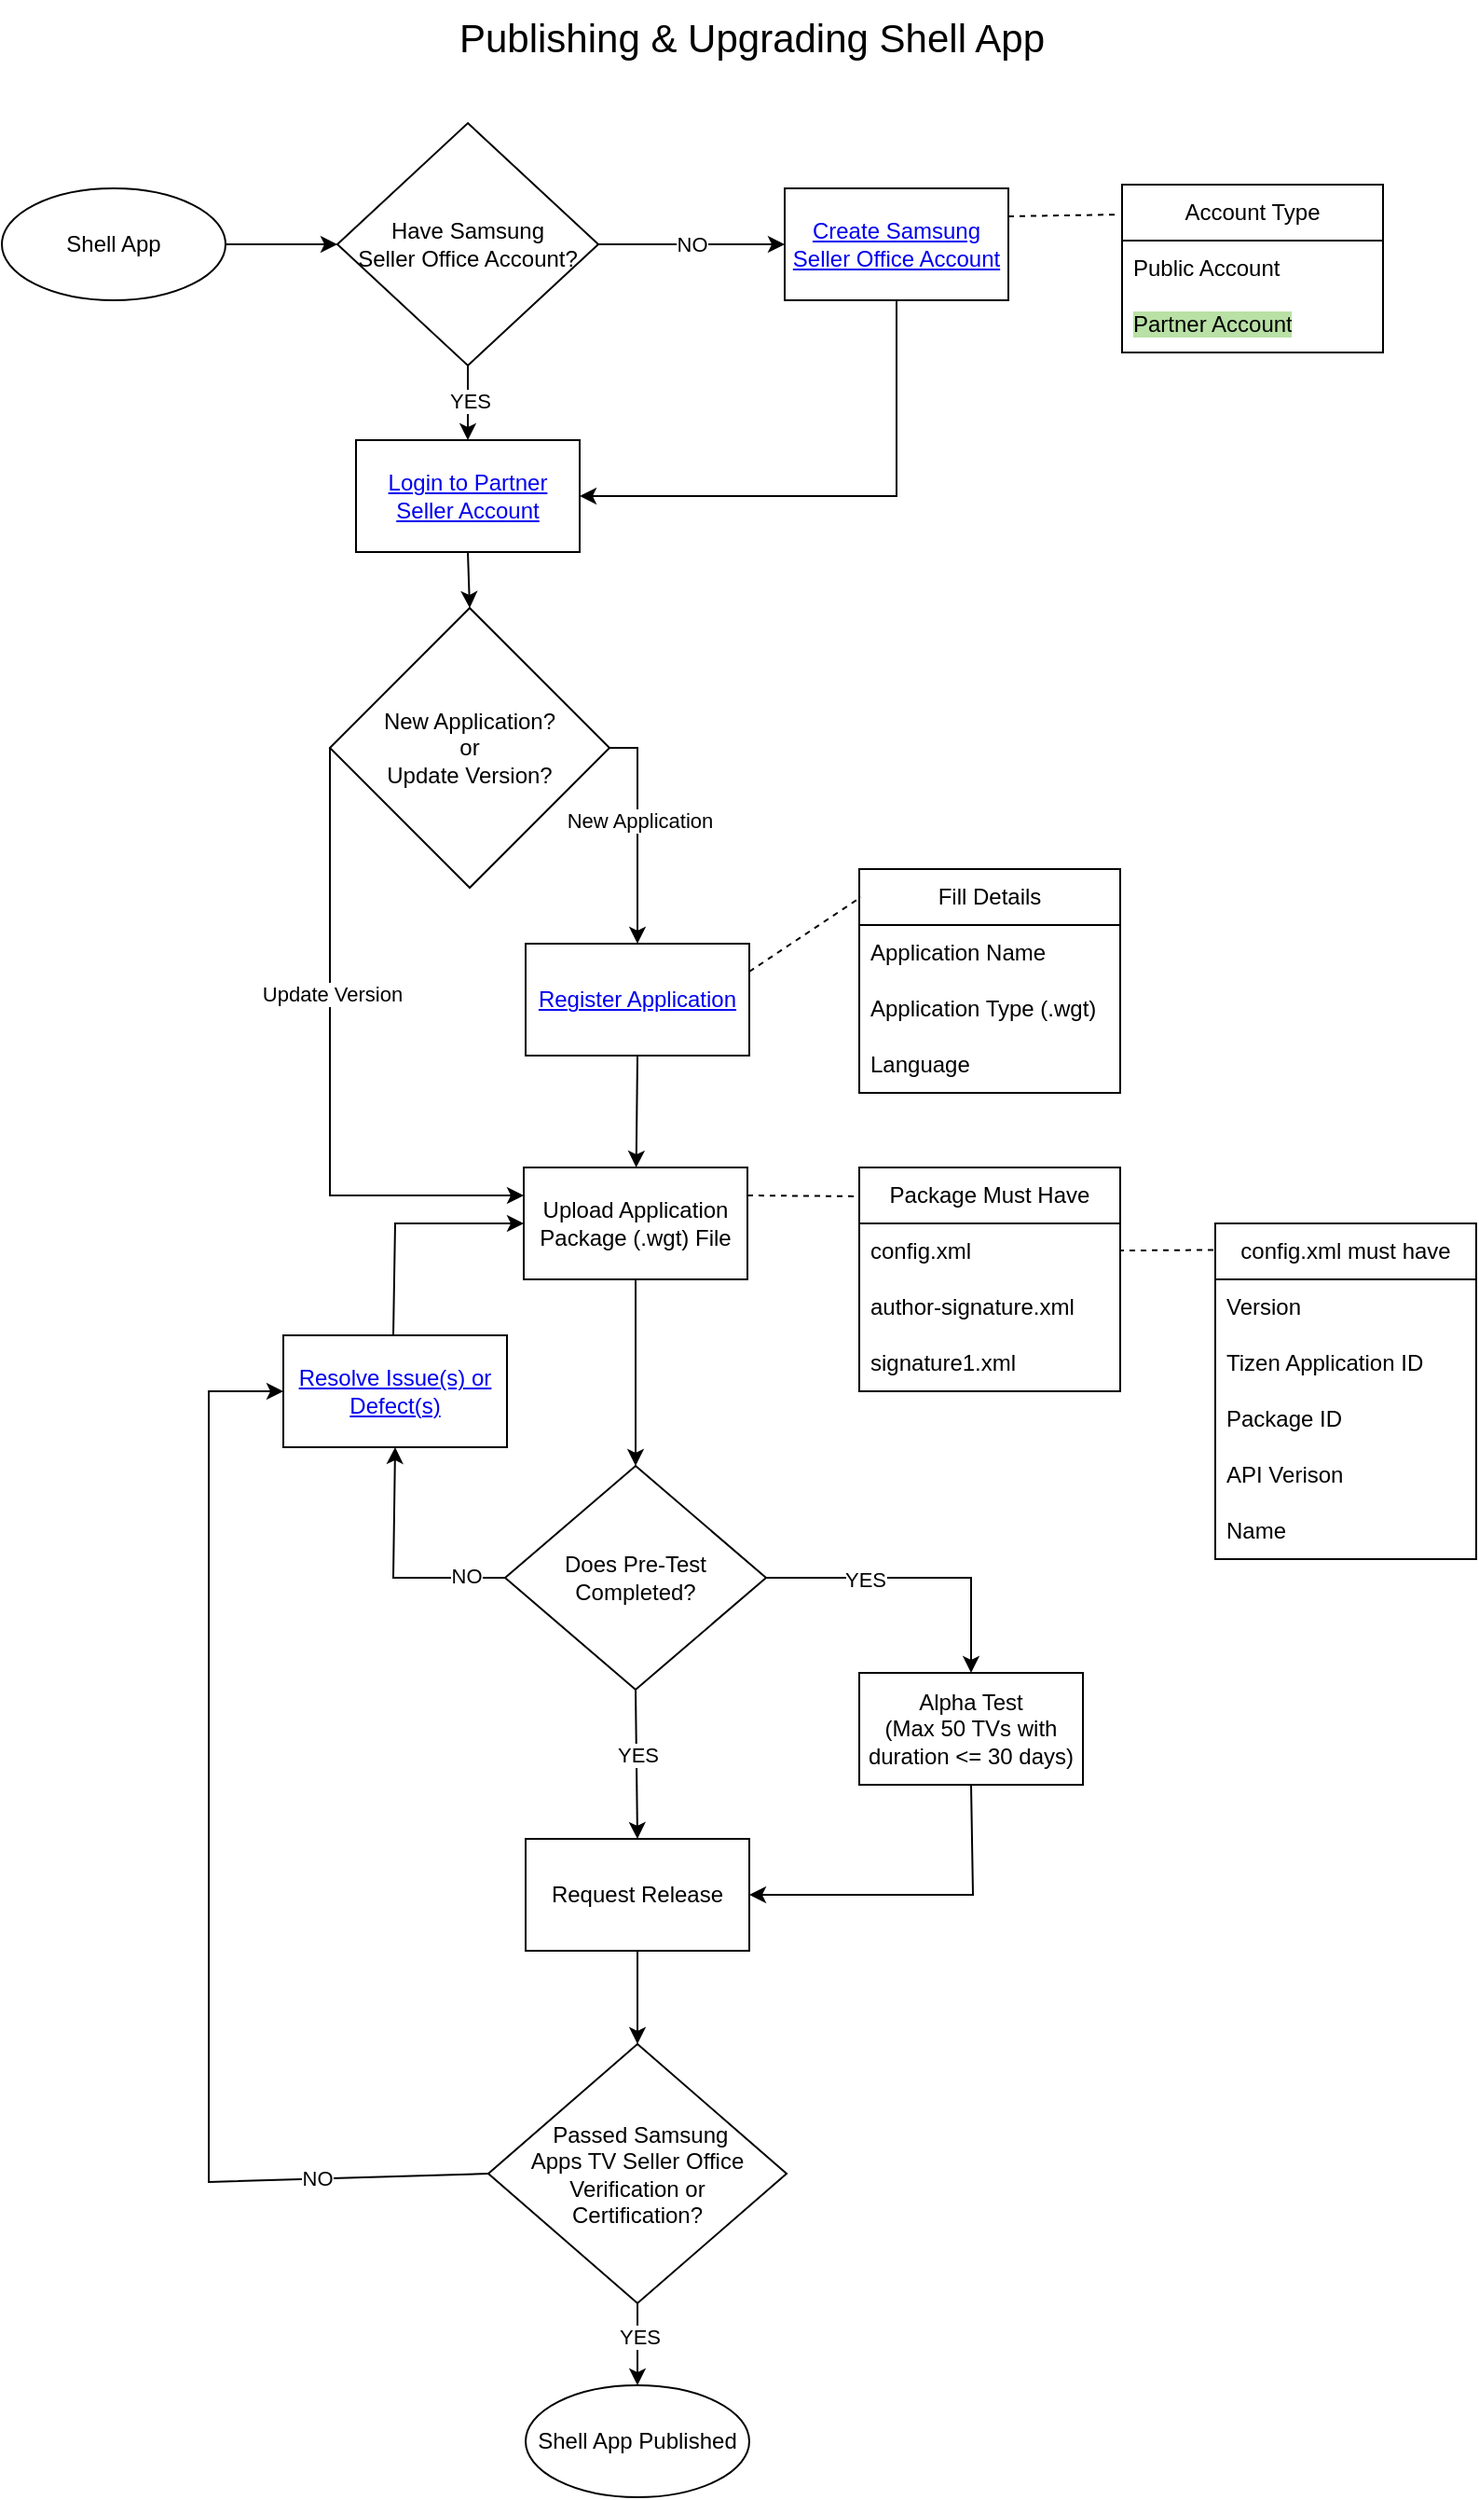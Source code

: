 <mxfile version="20.8.15" type="github">
  <diagram id="C5RBs43oDa-KdzZeNtuy" name="Page-1">
    <mxGraphModel dx="1306" dy="726" grid="1" gridSize="10" guides="1" tooltips="1" connect="1" arrows="1" fold="1" page="1" pageScale="1" pageWidth="900" pageHeight="1600" math="0" shadow="0">
      <root>
        <mxCell id="WIyWlLk6GJQsqaUBKTNV-0" />
        <mxCell id="WIyWlLk6GJQsqaUBKTNV-1" parent="WIyWlLk6GJQsqaUBKTNV-0" />
        <mxCell id="8ZYj_ryop38k5bYqxM0Q-2" style="edgeStyle=orthogonalEdgeStyle;rounded=0;orthogonalLoop=1;jettySize=auto;html=1;exitX=1;exitY=0.5;exitDx=0;exitDy=0;entryX=0;entryY=0.5;entryDx=0;entryDy=0;" parent="WIyWlLk6GJQsqaUBKTNV-1" source="8ZYj_ryop38k5bYqxM0Q-0" target="8ZYj_ryop38k5bYqxM0Q-1" edge="1">
          <mxGeometry relative="1" as="geometry" />
        </mxCell>
        <mxCell id="8ZYj_ryop38k5bYqxM0Q-0" value="Shell App" style="ellipse;whiteSpace=wrap;html=1;" parent="WIyWlLk6GJQsqaUBKTNV-1" vertex="1">
          <mxGeometry x="49" y="126" width="120" height="60" as="geometry" />
        </mxCell>
        <mxCell id="8ZYj_ryop38k5bYqxM0Q-4" value="NO" style="edgeStyle=orthogonalEdgeStyle;rounded=0;orthogonalLoop=1;jettySize=auto;html=1;exitX=1;exitY=0.5;exitDx=0;exitDy=0;entryX=0;entryY=0.5;entryDx=0;entryDy=0;" parent="WIyWlLk6GJQsqaUBKTNV-1" source="8ZYj_ryop38k5bYqxM0Q-1" target="8ZYj_ryop38k5bYqxM0Q-3" edge="1">
          <mxGeometry relative="1" as="geometry" />
        </mxCell>
        <mxCell id="8ZYj_ryop38k5bYqxM0Q-1" value="Have Samsung&lt;br&gt;Seller Office Account?" style="rhombus;whiteSpace=wrap;html=1;" parent="WIyWlLk6GJQsqaUBKTNV-1" vertex="1">
          <mxGeometry x="229" y="91" width="140" height="130" as="geometry" />
        </mxCell>
        <mxCell id="8ZYj_ryop38k5bYqxM0Q-3" value="&lt;a href=&quot;https://developer.samsung.com/signage/distribute/seller-office/membership/becoming-seller-office-member.html&quot;&gt;Create Samsung Seller Office Account&lt;/a&gt;" style="rounded=0;whiteSpace=wrap;html=1;" parent="WIyWlLk6GJQsqaUBKTNV-1" vertex="1">
          <mxGeometry x="469" y="126" width="120" height="60" as="geometry" />
        </mxCell>
        <mxCell id="8ZYj_ryop38k5bYqxM0Q-7" value="" style="endArrow=classic;html=1;rounded=0;exitX=0.5;exitY=1;exitDx=0;exitDy=0;entryX=1;entryY=0.5;entryDx=0;entryDy=0;" parent="WIyWlLk6GJQsqaUBKTNV-1" source="8ZYj_ryop38k5bYqxM0Q-3" target="8ZYj_ryop38k5bYqxM0Q-8" edge="1">
          <mxGeometry width="50" height="50" relative="1" as="geometry">
            <mxPoint x="369" y="381" as="sourcePoint" />
            <mxPoint x="209" y="311" as="targetPoint" />
            <Array as="points">
              <mxPoint x="529" y="291" />
            </Array>
          </mxGeometry>
        </mxCell>
        <mxCell id="8ZYj_ryop38k5bYqxM0Q-8" value="&lt;a href=&quot;https://seller.samsungapps.com/tv/login&quot;&gt;Login to Partner Seller Account&lt;/a&gt;" style="rounded=0;whiteSpace=wrap;html=1;" parent="WIyWlLk6GJQsqaUBKTNV-1" vertex="1">
          <mxGeometry x="239" y="261" width="120" height="60" as="geometry" />
        </mxCell>
        <mxCell id="8ZYj_ryop38k5bYqxM0Q-9" value="" style="endArrow=classic;html=1;rounded=0;exitX=0.5;exitY=1;exitDx=0;exitDy=0;entryX=0.5;entryY=0;entryDx=0;entryDy=0;" parent="WIyWlLk6GJQsqaUBKTNV-1" source="8ZYj_ryop38k5bYqxM0Q-1" target="8ZYj_ryop38k5bYqxM0Q-8" edge="1">
          <mxGeometry width="50" height="50" relative="1" as="geometry">
            <mxPoint x="369" y="371" as="sourcePoint" />
            <mxPoint x="419" y="321" as="targetPoint" />
          </mxGeometry>
        </mxCell>
        <mxCell id="8ZYj_ryop38k5bYqxM0Q-10" value="YES" style="edgeLabel;html=1;align=center;verticalAlign=middle;resizable=0;points=[];" parent="8ZYj_ryop38k5bYqxM0Q-9" vertex="1" connectable="0">
          <mxGeometry x="-0.107" y="1" relative="1" as="geometry">
            <mxPoint y="1" as="offset" />
          </mxGeometry>
        </mxCell>
        <mxCell id="8ZYj_ryop38k5bYqxM0Q-11" value="&lt;a href=&quot;https://developer.samsung.com/signage/distribute/application-publication/application-publication-process.html#publishing-updated-applications&quot;&gt;Register Application&lt;/a&gt;" style="rounded=0;whiteSpace=wrap;html=1;" parent="WIyWlLk6GJQsqaUBKTNV-1" vertex="1">
          <mxGeometry x="330" y="531" width="120" height="60" as="geometry" />
        </mxCell>
        <mxCell id="8ZYj_ryop38k5bYqxM0Q-12" value="" style="endArrow=classic;html=1;rounded=0;exitX=0.5;exitY=1;exitDx=0;exitDy=0;entryX=0.5;entryY=0;entryDx=0;entryDy=0;" parent="WIyWlLk6GJQsqaUBKTNV-1" source="8ZYj_ryop38k5bYqxM0Q-8" target="72swEQfcWc7pM4rZ8YCl-1" edge="1">
          <mxGeometry width="50" height="50" relative="1" as="geometry">
            <mxPoint x="369" y="371" as="sourcePoint" />
            <mxPoint x="419" y="321" as="targetPoint" />
          </mxGeometry>
        </mxCell>
        <mxCell id="8ZYj_ryop38k5bYqxM0Q-13" value="Fill Details" style="swimlane;fontStyle=0;childLayout=stackLayout;horizontal=1;startSize=30;horizontalStack=0;resizeParent=1;resizeParentMax=0;resizeLast=0;collapsible=1;marginBottom=0;whiteSpace=wrap;html=1;" parent="WIyWlLk6GJQsqaUBKTNV-1" vertex="1">
          <mxGeometry x="509" y="491" width="140" height="120" as="geometry" />
        </mxCell>
        <mxCell id="8ZYj_ryop38k5bYqxM0Q-14" value="Application Name" style="text;strokeColor=none;fillColor=none;align=left;verticalAlign=middle;spacingLeft=4;spacingRight=4;overflow=hidden;points=[[0,0.5],[1,0.5]];portConstraint=eastwest;rotatable=0;whiteSpace=wrap;html=1;" parent="8ZYj_ryop38k5bYqxM0Q-13" vertex="1">
          <mxGeometry y="30" width="140" height="30" as="geometry" />
        </mxCell>
        <mxCell id="8ZYj_ryop38k5bYqxM0Q-15" value="Application Type (.wgt)" style="text;strokeColor=none;fillColor=none;align=left;verticalAlign=middle;spacingLeft=4;spacingRight=4;overflow=hidden;points=[[0,0.5],[1,0.5]];portConstraint=eastwest;rotatable=0;whiteSpace=wrap;html=1;" parent="8ZYj_ryop38k5bYqxM0Q-13" vertex="1">
          <mxGeometry y="60" width="140" height="30" as="geometry" />
        </mxCell>
        <mxCell id="8ZYj_ryop38k5bYqxM0Q-16" value="Language" style="text;strokeColor=none;fillColor=none;align=left;verticalAlign=middle;spacingLeft=4;spacingRight=4;overflow=hidden;points=[[0,0.5],[1,0.5]];portConstraint=eastwest;rotatable=0;whiteSpace=wrap;html=1;" parent="8ZYj_ryop38k5bYqxM0Q-13" vertex="1">
          <mxGeometry y="90" width="140" height="30" as="geometry" />
        </mxCell>
        <mxCell id="8ZYj_ryop38k5bYqxM0Q-17" value="" style="endArrow=none;dashed=1;html=1;rounded=0;exitX=1;exitY=0.25;exitDx=0;exitDy=0;entryX=0.007;entryY=0.125;entryDx=0;entryDy=0;entryPerimeter=0;" parent="WIyWlLk6GJQsqaUBKTNV-1" source="8ZYj_ryop38k5bYqxM0Q-11" target="8ZYj_ryop38k5bYqxM0Q-13" edge="1">
          <mxGeometry width="50" height="50" relative="1" as="geometry">
            <mxPoint x="459" y="421" as="sourcePoint" />
            <mxPoint x="509" y="371" as="targetPoint" />
          </mxGeometry>
        </mxCell>
        <mxCell id="8ZYj_ryop38k5bYqxM0Q-18" value="Upload Application Package (.wgt) File" style="rounded=0;whiteSpace=wrap;html=1;" parent="WIyWlLk6GJQsqaUBKTNV-1" vertex="1">
          <mxGeometry x="329" y="651" width="120" height="60" as="geometry" />
        </mxCell>
        <mxCell id="8ZYj_ryop38k5bYqxM0Q-19" value="" style="endArrow=classic;html=1;rounded=0;exitX=0.5;exitY=1;exitDx=0;exitDy=0;" parent="WIyWlLk6GJQsqaUBKTNV-1" source="8ZYj_ryop38k5bYqxM0Q-11" target="8ZYj_ryop38k5bYqxM0Q-18" edge="1">
          <mxGeometry width="50" height="50" relative="1" as="geometry">
            <mxPoint x="459" y="411" as="sourcePoint" />
            <mxPoint x="509" y="361" as="targetPoint" />
          </mxGeometry>
        </mxCell>
        <mxCell id="8ZYj_ryop38k5bYqxM0Q-20" value="Package Must Have" style="swimlane;fontStyle=0;childLayout=stackLayout;horizontal=1;startSize=30;horizontalStack=0;resizeParent=1;resizeParentMax=0;resizeLast=0;collapsible=1;marginBottom=0;whiteSpace=wrap;html=1;" parent="WIyWlLk6GJQsqaUBKTNV-1" vertex="1">
          <mxGeometry x="509" y="651" width="140" height="120" as="geometry" />
        </mxCell>
        <mxCell id="8ZYj_ryop38k5bYqxM0Q-21" value="config.xml" style="text;strokeColor=none;fillColor=none;align=left;verticalAlign=middle;spacingLeft=4;spacingRight=4;overflow=hidden;points=[[0,0.5],[1,0.5]];portConstraint=eastwest;rotatable=0;whiteSpace=wrap;html=1;" parent="8ZYj_ryop38k5bYqxM0Q-20" vertex="1">
          <mxGeometry y="30" width="140" height="30" as="geometry" />
        </mxCell>
        <mxCell id="8ZYj_ryop38k5bYqxM0Q-22" value="author-signature.xml" style="text;strokeColor=none;fillColor=none;align=left;verticalAlign=middle;spacingLeft=4;spacingRight=4;overflow=hidden;points=[[0,0.5],[1,0.5]];portConstraint=eastwest;rotatable=0;whiteSpace=wrap;html=1;" parent="8ZYj_ryop38k5bYqxM0Q-20" vertex="1">
          <mxGeometry y="60" width="140" height="30" as="geometry" />
        </mxCell>
        <mxCell id="8ZYj_ryop38k5bYqxM0Q-23" value="signature1.xml" style="text;strokeColor=none;fillColor=none;align=left;verticalAlign=middle;spacingLeft=4;spacingRight=4;overflow=hidden;points=[[0,0.5],[1,0.5]];portConstraint=eastwest;rotatable=0;whiteSpace=wrap;html=1;" parent="8ZYj_ryop38k5bYqxM0Q-20" vertex="1">
          <mxGeometry y="90" width="140" height="30" as="geometry" />
        </mxCell>
        <mxCell id="8ZYj_ryop38k5bYqxM0Q-24" value="" style="endArrow=none;dashed=1;html=1;rounded=0;exitX=1;exitY=0.25;exitDx=0;exitDy=0;entryX=0;entryY=0.129;entryDx=0;entryDy=0;entryPerimeter=0;" parent="WIyWlLk6GJQsqaUBKTNV-1" source="8ZYj_ryop38k5bYqxM0Q-18" target="8ZYj_ryop38k5bYqxM0Q-20" edge="1">
          <mxGeometry width="50" height="50" relative="1" as="geometry">
            <mxPoint x="459" y="471" as="sourcePoint" />
            <mxPoint x="509" y="421" as="targetPoint" />
          </mxGeometry>
        </mxCell>
        <mxCell id="8ZYj_ryop38k5bYqxM0Q-25" value="config.xml must have" style="swimlane;fontStyle=0;childLayout=stackLayout;horizontal=1;startSize=30;horizontalStack=0;resizeParent=1;resizeParentMax=0;resizeLast=0;collapsible=1;marginBottom=0;whiteSpace=wrap;html=1;" parent="WIyWlLk6GJQsqaUBKTNV-1" vertex="1">
          <mxGeometry x="700" y="681" width="140" height="180" as="geometry" />
        </mxCell>
        <mxCell id="8ZYj_ryop38k5bYqxM0Q-26" value="Version" style="text;strokeColor=none;fillColor=none;align=left;verticalAlign=middle;spacingLeft=4;spacingRight=4;overflow=hidden;points=[[0,0.5],[1,0.5]];portConstraint=eastwest;rotatable=0;whiteSpace=wrap;html=1;" parent="8ZYj_ryop38k5bYqxM0Q-25" vertex="1">
          <mxGeometry y="30" width="140" height="30" as="geometry" />
        </mxCell>
        <mxCell id="8ZYj_ryop38k5bYqxM0Q-27" value="Tizen Application ID" style="text;strokeColor=none;fillColor=none;align=left;verticalAlign=middle;spacingLeft=4;spacingRight=4;overflow=hidden;points=[[0,0.5],[1,0.5]];portConstraint=eastwest;rotatable=0;whiteSpace=wrap;html=1;" parent="8ZYj_ryop38k5bYqxM0Q-25" vertex="1">
          <mxGeometry y="60" width="140" height="30" as="geometry" />
        </mxCell>
        <mxCell id="8ZYj_ryop38k5bYqxM0Q-28" value="Package ID" style="text;strokeColor=none;fillColor=none;align=left;verticalAlign=middle;spacingLeft=4;spacingRight=4;overflow=hidden;points=[[0,0.5],[1,0.5]];portConstraint=eastwest;rotatable=0;whiteSpace=wrap;html=1;" parent="8ZYj_ryop38k5bYqxM0Q-25" vertex="1">
          <mxGeometry y="90" width="140" height="30" as="geometry" />
        </mxCell>
        <mxCell id="8ZYj_ryop38k5bYqxM0Q-35" value="API Verison" style="text;strokeColor=none;fillColor=none;align=left;verticalAlign=middle;spacingLeft=4;spacingRight=4;overflow=hidden;points=[[0,0.5],[1,0.5]];portConstraint=eastwest;rotatable=0;whiteSpace=wrap;html=1;" parent="8ZYj_ryop38k5bYqxM0Q-25" vertex="1">
          <mxGeometry y="120" width="140" height="30" as="geometry" />
        </mxCell>
        <mxCell id="8ZYj_ryop38k5bYqxM0Q-36" value="Name" style="text;strokeColor=none;fillColor=none;align=left;verticalAlign=middle;spacingLeft=4;spacingRight=4;overflow=hidden;points=[[0,0.5],[1,0.5]];portConstraint=eastwest;rotatable=0;whiteSpace=wrap;html=1;" parent="8ZYj_ryop38k5bYqxM0Q-25" vertex="1">
          <mxGeometry y="150" width="140" height="30" as="geometry" />
        </mxCell>
        <mxCell id="8ZYj_ryop38k5bYqxM0Q-38" value="" style="endArrow=none;dashed=1;html=1;rounded=0;exitX=-0.007;exitY=0.079;exitDx=0;exitDy=0;exitPerimeter=0;" parent="WIyWlLk6GJQsqaUBKTNV-1" source="8ZYj_ryop38k5bYqxM0Q-25" target="8ZYj_ryop38k5bYqxM0Q-21" edge="1">
          <mxGeometry width="50" height="50" relative="1" as="geometry">
            <mxPoint x="510" y="851" as="sourcePoint" />
            <mxPoint x="560" y="801" as="targetPoint" />
          </mxGeometry>
        </mxCell>
        <mxCell id="8ZYj_ryop38k5bYqxM0Q-40" value="Does Pre-Test Completed?" style="rhombus;whiteSpace=wrap;html=1;" parent="WIyWlLk6GJQsqaUBKTNV-1" vertex="1">
          <mxGeometry x="319" y="811" width="140" height="120" as="geometry" />
        </mxCell>
        <mxCell id="8ZYj_ryop38k5bYqxM0Q-44" value="" style="endArrow=classic;html=1;rounded=0;exitX=0.5;exitY=1;exitDx=0;exitDy=0;" parent="WIyWlLk6GJQsqaUBKTNV-1" source="8ZYj_ryop38k5bYqxM0Q-18" edge="1">
          <mxGeometry relative="1" as="geometry">
            <mxPoint x="480" y="601" as="sourcePoint" />
            <mxPoint x="389" y="811" as="targetPoint" />
          </mxGeometry>
        </mxCell>
        <mxCell id="8ZYj_ryop38k5bYqxM0Q-49" value="&lt;a href=&quot;https://developer.samsung.com/tv-seller-office/guides/applications/resolving-defect.html&quot;&gt;Resolve Issue(s) or Defect(s)&lt;/a&gt;" style="rounded=0;whiteSpace=wrap;html=1;" parent="WIyWlLk6GJQsqaUBKTNV-1" vertex="1">
          <mxGeometry x="200" y="741" width="120" height="60" as="geometry" />
        </mxCell>
        <mxCell id="8ZYj_ryop38k5bYqxM0Q-53" value="" style="endArrow=classic;html=1;rounded=0;exitX=0;exitY=0.5;exitDx=0;exitDy=0;entryX=0.5;entryY=1;entryDx=0;entryDy=0;" parent="WIyWlLk6GJQsqaUBKTNV-1" source="8ZYj_ryop38k5bYqxM0Q-40" target="8ZYj_ryop38k5bYqxM0Q-49" edge="1">
          <mxGeometry width="50" height="50" relative="1" as="geometry">
            <mxPoint x="510" y="801" as="sourcePoint" />
            <mxPoint x="560" y="751" as="targetPoint" />
            <Array as="points">
              <mxPoint x="259" y="871" />
            </Array>
          </mxGeometry>
        </mxCell>
        <mxCell id="8ZYj_ryop38k5bYqxM0Q-54" value="NO" style="edgeLabel;html=1;align=center;verticalAlign=middle;resizable=0;points=[];" parent="8ZYj_ryop38k5bYqxM0Q-53" vertex="1" connectable="0">
          <mxGeometry x="-0.672" y="-1" relative="1" as="geometry">
            <mxPoint as="offset" />
          </mxGeometry>
        </mxCell>
        <mxCell id="8ZYj_ryop38k5bYqxM0Q-55" value="" style="endArrow=classic;html=1;rounded=0;entryX=0;entryY=0.5;entryDx=0;entryDy=0;" parent="WIyWlLk6GJQsqaUBKTNV-1" target="8ZYj_ryop38k5bYqxM0Q-18" edge="1">
          <mxGeometry width="50" height="50" relative="1" as="geometry">
            <mxPoint x="259" y="741" as="sourcePoint" />
            <mxPoint x="560" y="811" as="targetPoint" />
            <Array as="points">
              <mxPoint x="260" y="681" />
            </Array>
          </mxGeometry>
        </mxCell>
        <mxCell id="8ZYj_ryop38k5bYqxM0Q-56" value="&amp;nbsp;Passed Samsung&lt;br&gt;Apps TV Seller Office Verification or&lt;br&gt;Certification?" style="rhombus;whiteSpace=wrap;html=1;" parent="WIyWlLk6GJQsqaUBKTNV-1" vertex="1">
          <mxGeometry x="310" y="1121" width="160" height="139" as="geometry" />
        </mxCell>
        <mxCell id="8ZYj_ryop38k5bYqxM0Q-58" value="" style="endArrow=classic;html=1;rounded=0;exitX=0.5;exitY=1;exitDx=0;exitDy=0;entryX=0.5;entryY=0;entryDx=0;entryDy=0;" parent="WIyWlLk6GJQsqaUBKTNV-1" source="8ZYj_ryop38k5bYqxM0Q-40" target="72swEQfcWc7pM4rZ8YCl-9" edge="1">
          <mxGeometry width="50" height="50" relative="1" as="geometry">
            <mxPoint x="510" y="1011" as="sourcePoint" />
            <mxPoint x="560" y="961" as="targetPoint" />
          </mxGeometry>
        </mxCell>
        <mxCell id="8ZYj_ryop38k5bYqxM0Q-59" value="YES" style="edgeLabel;html=1;align=center;verticalAlign=middle;resizable=0;points=[];" parent="8ZYj_ryop38k5bYqxM0Q-58" vertex="1" connectable="0">
          <mxGeometry x="-0.129" relative="1" as="geometry">
            <mxPoint as="offset" />
          </mxGeometry>
        </mxCell>
        <mxCell id="8ZYj_ryop38k5bYqxM0Q-60" value="" style="endArrow=classic;html=1;rounded=0;exitX=0;exitY=0.5;exitDx=0;exitDy=0;entryX=0;entryY=0.5;entryDx=0;entryDy=0;" parent="WIyWlLk6GJQsqaUBKTNV-1" source="8ZYj_ryop38k5bYqxM0Q-56" target="8ZYj_ryop38k5bYqxM0Q-49" edge="1">
          <mxGeometry width="50" height="50" relative="1" as="geometry">
            <mxPoint x="510" y="1011" as="sourcePoint" />
            <mxPoint x="560" y="961" as="targetPoint" />
            <Array as="points">
              <mxPoint x="160" y="1195" />
              <mxPoint x="160" y="771" />
            </Array>
          </mxGeometry>
        </mxCell>
        <mxCell id="8ZYj_ryop38k5bYqxM0Q-61" value="NO" style="edgeLabel;html=1;align=center;verticalAlign=middle;resizable=0;points=[];" parent="8ZYj_ryop38k5bYqxM0Q-60" vertex="1" connectable="0">
          <mxGeometry x="-0.7" y="-1" relative="1" as="geometry">
            <mxPoint as="offset" />
          </mxGeometry>
        </mxCell>
        <mxCell id="8ZYj_ryop38k5bYqxM0Q-62" value="Shell App Published" style="ellipse;whiteSpace=wrap;html=1;" parent="WIyWlLk6GJQsqaUBKTNV-1" vertex="1">
          <mxGeometry x="330" y="1304" width="120" height="60" as="geometry" />
        </mxCell>
        <mxCell id="8ZYj_ryop38k5bYqxM0Q-63" value="" style="endArrow=classic;html=1;rounded=0;exitX=0.5;exitY=1;exitDx=0;exitDy=0;entryX=0.5;entryY=0;entryDx=0;entryDy=0;" parent="WIyWlLk6GJQsqaUBKTNV-1" source="8ZYj_ryop38k5bYqxM0Q-56" target="8ZYj_ryop38k5bYqxM0Q-62" edge="1">
          <mxGeometry width="50" height="50" relative="1" as="geometry">
            <mxPoint x="510" y="1210" as="sourcePoint" />
            <mxPoint x="560" y="1160" as="targetPoint" />
          </mxGeometry>
        </mxCell>
        <mxCell id="8ZYj_ryop38k5bYqxM0Q-64" value="YES" style="edgeLabel;html=1;align=center;verticalAlign=middle;resizable=0;points=[];" parent="8ZYj_ryop38k5bYqxM0Q-63" vertex="1" connectable="0">
          <mxGeometry x="-0.182" y="1" relative="1" as="geometry">
            <mxPoint as="offset" />
          </mxGeometry>
        </mxCell>
        <mxCell id="8ZYj_ryop38k5bYqxM0Q-65" value="Account Type" style="swimlane;fontStyle=0;childLayout=stackLayout;horizontal=1;startSize=30;horizontalStack=0;resizeParent=1;resizeParentMax=0;resizeLast=0;collapsible=1;marginBottom=0;whiteSpace=wrap;html=1;" parent="WIyWlLk6GJQsqaUBKTNV-1" vertex="1">
          <mxGeometry x="650" y="124" width="140" height="90" as="geometry" />
        </mxCell>
        <mxCell id="8ZYj_ryop38k5bYqxM0Q-66" value="Public Account" style="text;strokeColor=none;fillColor=none;align=left;verticalAlign=middle;spacingLeft=4;spacingRight=4;overflow=hidden;points=[[0,0.5],[1,0.5]];portConstraint=eastwest;rotatable=0;whiteSpace=wrap;html=1;" parent="8ZYj_ryop38k5bYqxM0Q-65" vertex="1">
          <mxGeometry y="30" width="140" height="30" as="geometry" />
        </mxCell>
        <mxCell id="8ZYj_ryop38k5bYqxM0Q-67" value="&lt;span style=&quot;background-color: rgb(185, 224, 165);&quot;&gt;Partner Account&lt;/span&gt;" style="text;strokeColor=none;fillColor=none;align=left;verticalAlign=middle;spacingLeft=4;spacingRight=4;overflow=hidden;points=[[0,0.5],[1,0.5]];portConstraint=eastwest;rotatable=0;whiteSpace=wrap;html=1;" parent="8ZYj_ryop38k5bYqxM0Q-65" vertex="1">
          <mxGeometry y="60" width="140" height="30" as="geometry" />
        </mxCell>
        <mxCell id="8ZYj_ryop38k5bYqxM0Q-69" value="" style="endArrow=none;dashed=1;html=1;rounded=0;entryX=-0.007;entryY=0.178;entryDx=0;entryDy=0;entryPerimeter=0;exitX=1;exitY=0.25;exitDx=0;exitDy=0;" parent="WIyWlLk6GJQsqaUBKTNV-1" source="8ZYj_ryop38k5bYqxM0Q-3" target="8ZYj_ryop38k5bYqxM0Q-65" edge="1">
          <mxGeometry width="50" height="50" relative="1" as="geometry">
            <mxPoint x="420" y="331" as="sourcePoint" />
            <mxPoint x="470" y="281" as="targetPoint" />
          </mxGeometry>
        </mxCell>
        <mxCell id="72swEQfcWc7pM4rZ8YCl-1" value="New Application?&lt;br&gt;or&lt;br&gt;Update Version?" style="rhombus;whiteSpace=wrap;html=1;labelBackgroundColor=#FFFFFF;" parent="WIyWlLk6GJQsqaUBKTNV-1" vertex="1">
          <mxGeometry x="225" y="351" width="150" height="150" as="geometry" />
        </mxCell>
        <mxCell id="72swEQfcWc7pM4rZ8YCl-2" value="" style="endArrow=classic;html=1;rounded=0;exitX=1;exitY=0.5;exitDx=0;exitDy=0;entryX=0.5;entryY=0;entryDx=0;entryDy=0;" parent="WIyWlLk6GJQsqaUBKTNV-1" source="72swEQfcWc7pM4rZ8YCl-1" target="8ZYj_ryop38k5bYqxM0Q-11" edge="1">
          <mxGeometry width="50" height="50" relative="1" as="geometry">
            <mxPoint x="220" y="501" as="sourcePoint" />
            <mxPoint x="270" y="451" as="targetPoint" />
            <Array as="points">
              <mxPoint x="390" y="426" />
            </Array>
          </mxGeometry>
        </mxCell>
        <mxCell id="72swEQfcWc7pM4rZ8YCl-3" value="New Application" style="edgeLabel;html=1;align=center;verticalAlign=middle;resizable=0;points=[];" parent="72swEQfcWc7pM4rZ8YCl-2" vertex="1" connectable="0">
          <mxGeometry x="-0.1" y="1" relative="1" as="geometry">
            <mxPoint as="offset" />
          </mxGeometry>
        </mxCell>
        <mxCell id="72swEQfcWc7pM4rZ8YCl-4" value="" style="endArrow=classic;html=1;rounded=0;exitX=0;exitY=0.5;exitDx=0;exitDy=0;entryX=0;entryY=0.25;entryDx=0;entryDy=0;" parent="WIyWlLk6GJQsqaUBKTNV-1" source="72swEQfcWc7pM4rZ8YCl-1" target="8ZYj_ryop38k5bYqxM0Q-18" edge="1">
          <mxGeometry width="50" height="50" relative="1" as="geometry">
            <mxPoint x="220" y="501" as="sourcePoint" />
            <mxPoint x="270" y="451" as="targetPoint" />
            <Array as="points">
              <mxPoint x="225" y="666" />
            </Array>
          </mxGeometry>
        </mxCell>
        <mxCell id="72swEQfcWc7pM4rZ8YCl-5" value="Update Version" style="edgeLabel;html=1;align=center;verticalAlign=middle;resizable=0;points=[];" parent="72swEQfcWc7pM4rZ8YCl-4" vertex="1" connectable="0">
          <mxGeometry x="-0.233" y="1" relative="1" as="geometry">
            <mxPoint as="offset" />
          </mxGeometry>
        </mxCell>
        <mxCell id="72swEQfcWc7pM4rZ8YCl-6" value="Alpha Test&lt;br&gt;(Max 50 TVs with duration &amp;lt;= 30 days)" style="rounded=0;whiteSpace=wrap;html=1;labelBackgroundColor=#FFFFFF;" parent="WIyWlLk6GJQsqaUBKTNV-1" vertex="1">
          <mxGeometry x="509" y="922" width="120" height="60" as="geometry" />
        </mxCell>
        <mxCell id="72swEQfcWc7pM4rZ8YCl-7" value="" style="endArrow=classic;html=1;rounded=0;exitX=1;exitY=0.5;exitDx=0;exitDy=0;entryX=0.5;entryY=0;entryDx=0;entryDy=0;" parent="WIyWlLk6GJQsqaUBKTNV-1" source="8ZYj_ryop38k5bYqxM0Q-40" target="72swEQfcWc7pM4rZ8YCl-6" edge="1">
          <mxGeometry width="50" height="50" relative="1" as="geometry">
            <mxPoint x="280" y="961" as="sourcePoint" />
            <mxPoint x="330" y="911" as="targetPoint" />
            <Array as="points">
              <mxPoint x="569" y="871" />
            </Array>
          </mxGeometry>
        </mxCell>
        <mxCell id="72swEQfcWc7pM4rZ8YCl-8" value="YES" style="edgeLabel;html=1;align=center;verticalAlign=middle;resizable=0;points=[];" parent="72swEQfcWc7pM4rZ8YCl-7" vertex="1" connectable="0">
          <mxGeometry x="-0.342" relative="1" as="geometry">
            <mxPoint y="1" as="offset" />
          </mxGeometry>
        </mxCell>
        <mxCell id="72swEQfcWc7pM4rZ8YCl-9" value="Request Release" style="rounded=0;whiteSpace=wrap;html=1;labelBackgroundColor=#FFFFFF;" parent="WIyWlLk6GJQsqaUBKTNV-1" vertex="1">
          <mxGeometry x="330" y="1011" width="120" height="60" as="geometry" />
        </mxCell>
        <mxCell id="72swEQfcWc7pM4rZ8YCl-10" value="" style="endArrow=classic;html=1;rounded=0;exitX=0.5;exitY=1;exitDx=0;exitDy=0;" parent="WIyWlLk6GJQsqaUBKTNV-1" source="72swEQfcWc7pM4rZ8YCl-9" target="8ZYj_ryop38k5bYqxM0Q-56" edge="1">
          <mxGeometry width="50" height="50" relative="1" as="geometry">
            <mxPoint x="330" y="1091" as="sourcePoint" />
            <mxPoint x="320" y="1021" as="targetPoint" />
          </mxGeometry>
        </mxCell>
        <mxCell id="72swEQfcWc7pM4rZ8YCl-11" value="" style="endArrow=classic;html=1;rounded=0;exitX=0.5;exitY=1;exitDx=0;exitDy=0;entryX=1;entryY=0.5;entryDx=0;entryDy=0;" parent="WIyWlLk6GJQsqaUBKTNV-1" source="72swEQfcWc7pM4rZ8YCl-6" target="72swEQfcWc7pM4rZ8YCl-9" edge="1">
          <mxGeometry width="50" height="50" relative="1" as="geometry">
            <mxPoint x="270" y="1071" as="sourcePoint" />
            <mxPoint x="320" y="1021" as="targetPoint" />
            <Array as="points">
              <mxPoint x="570" y="1041" />
            </Array>
          </mxGeometry>
        </mxCell>
        <mxCell id="72swEQfcWc7pM4rZ8YCl-12" value="&lt;span style=&quot;font-size: 21px;&quot;&gt;Publishing &amp;amp; Upgrading Shell App&lt;/span&gt;" style="text;html=1;align=center;verticalAlign=middle;resizable=0;points=[];autosize=1;strokeColor=none;fillColor=none;" parent="WIyWlLk6GJQsqaUBKTNV-1" vertex="1">
          <mxGeometry x="281" y="25" width="340" height="40" as="geometry" />
        </mxCell>
      </root>
    </mxGraphModel>
  </diagram>
</mxfile>
